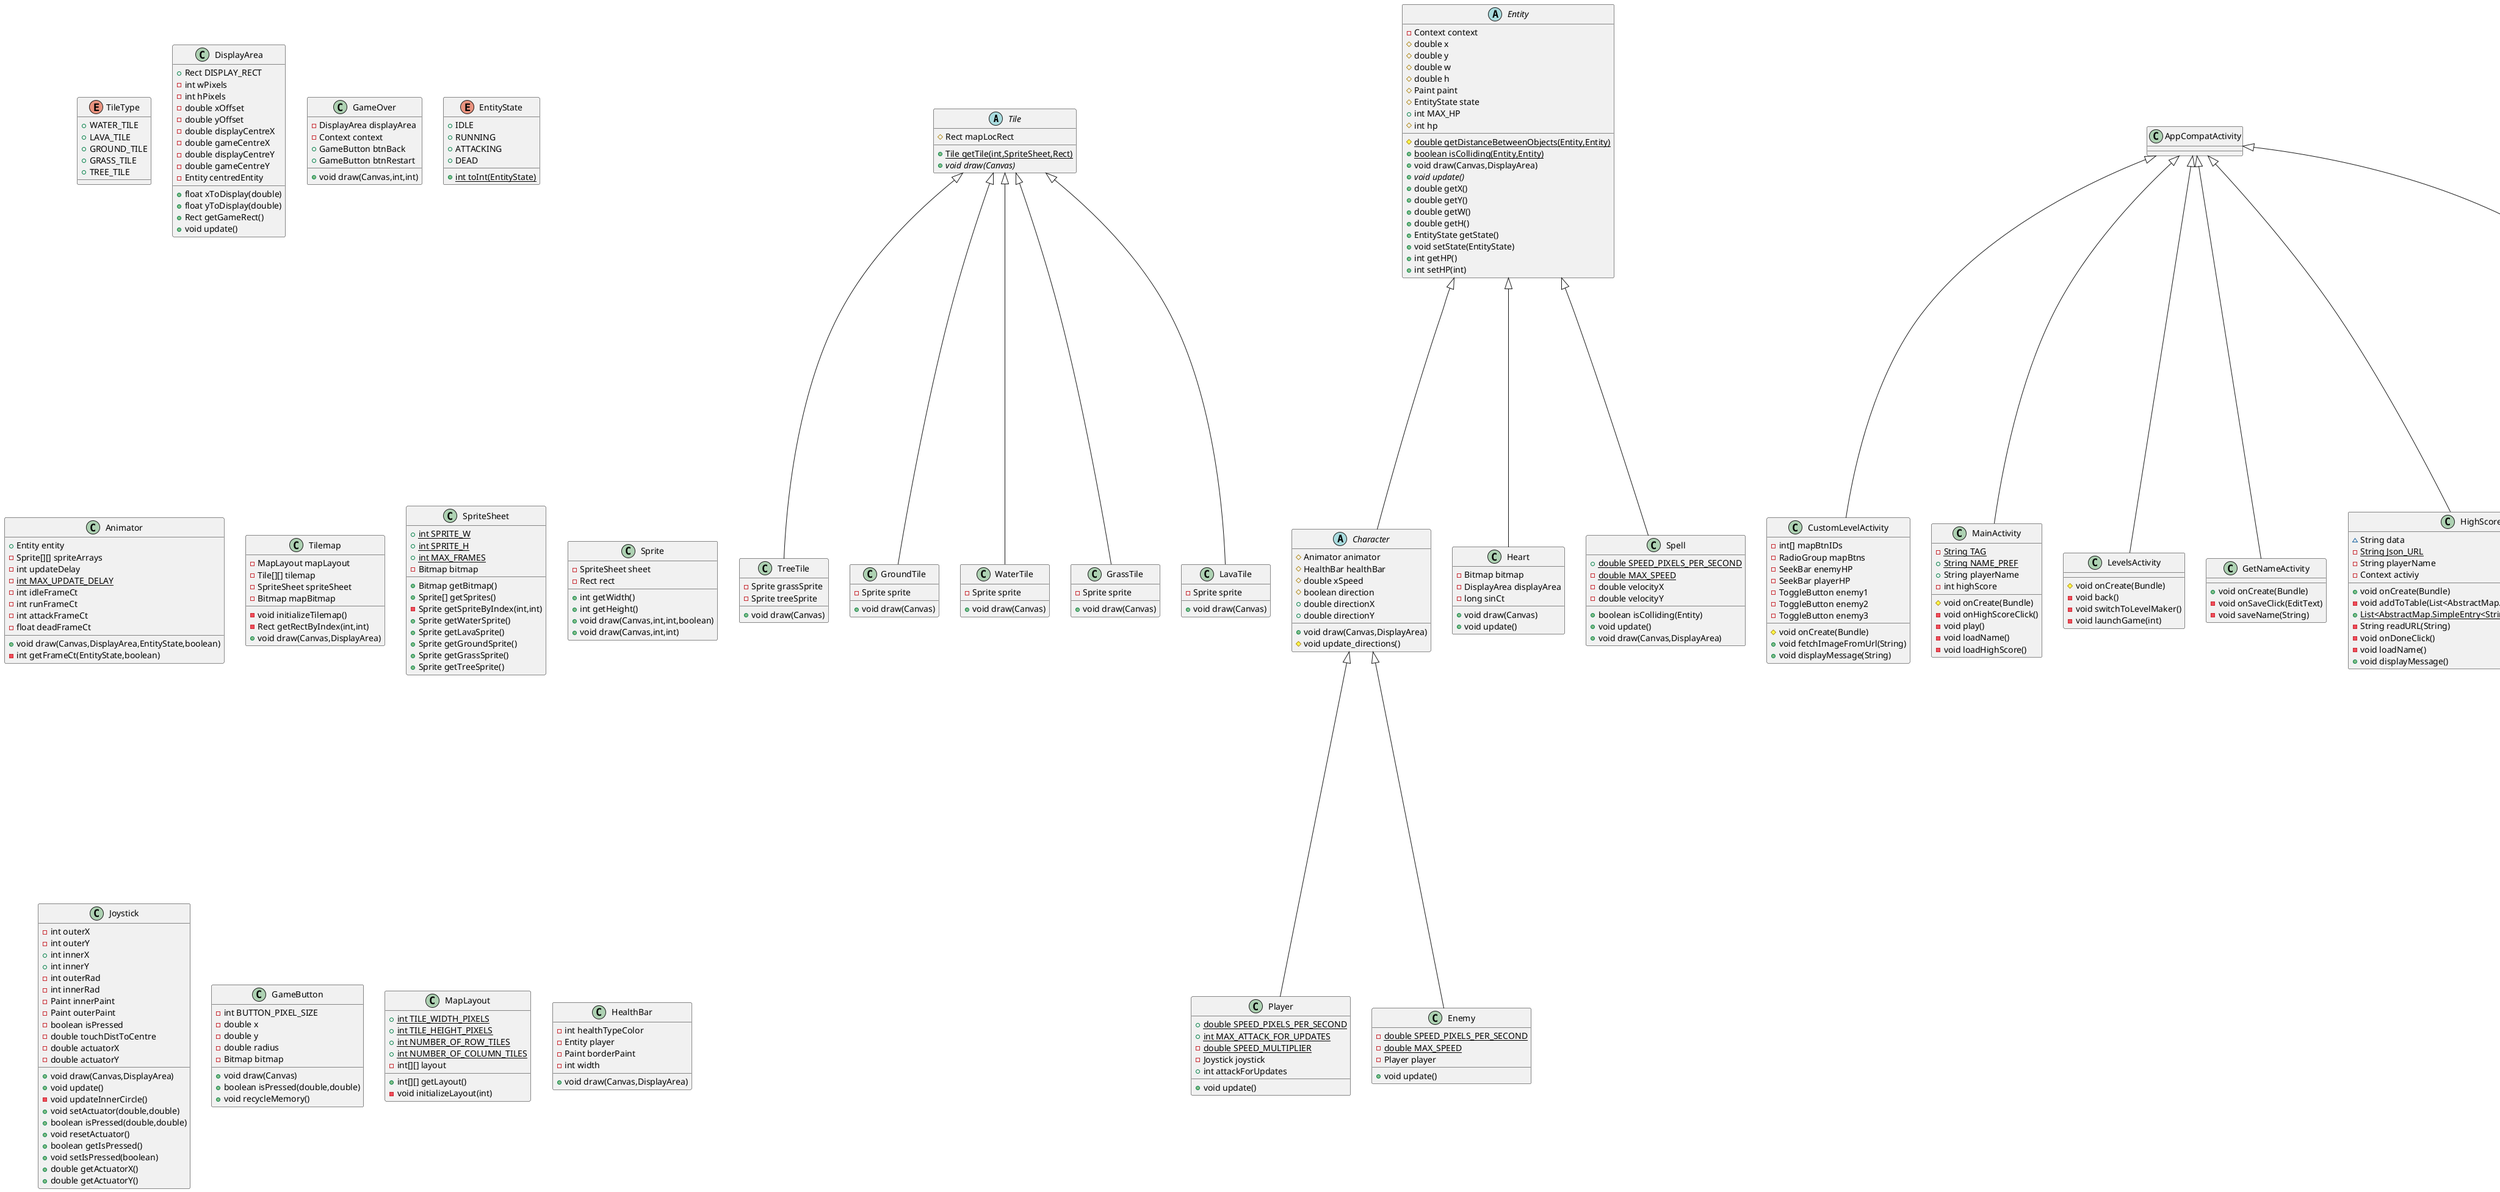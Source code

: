 @startuml
abstract class Tile {
# Rect mapLocRect
+ {static} Tile getTile(int,SpriteSheet,Rect)
+ {abstract}void draw(Canvas)
}
enum TileType {
+  WATER_TILE
+  LAVA_TILE
+  GROUND_TILE
+  GRASS_TILE
+  TREE_TILE
}
class DisplayArea {
+ Rect DISPLAY_RECT
- int wPixels
- int hPixels
- double xOffset
- double yOffset
- double displayCentreX
- double gameCentreX
- double displayCentreY
- double gameCentreY
- Entity centredEntity
+ float xToDisplay(double)
+ float yToDisplay(double)
+ Rect getGameRect()
+ void update()
}
abstract class Character {
# Animator animator
# HealthBar healthBar
# double xSpeed
# boolean direction
+ double directionX
+ double directionY
+ void draw(Canvas,DisplayArea)
# void update_directions()
}
class TreeTile {
- Sprite grassSprite
- Sprite treeSprite
+ void draw(Canvas)
}
class GroundTile {
- Sprite sprite
+ void draw(Canvas)
}
class CustomLevelActivity {
- int[] mapBtnIDs
- RadioGroup mapBtns
- SeekBar enemyHP
- SeekBar playerHP
- ToggleButton enemy1
- ToggleButton enemy2
- ToggleButton enemy3
# void onCreate(Bundle)
+ void fetchImageFromUrl(String)
+ void displayMessage(String)
}
class GameOver {
- DisplayArea displayArea
- Context context
+ GameButton btnBack
+ GameButton btnRestart
+ void draw(Canvas,int,int)
}
class MainActivity {
- {static} String TAG
+ {static} String NAME_PREF
+ String playerName
- int highScore
# void onCreate(Bundle)
- void onHighScoreClick()
- void play()
- void loadName()
- void loadHighScore()
}
enum EntityState {
+  IDLE
+  RUNNING
+  ATTACKING
+  DEAD
+ {static} int toInt(EntityState)
}
class Animator {
+ Entity entity
- Sprite[][] spriteArrays
- int updateDelay
- {static} int MAX_UPDATE_DELAY
- int idleFrameCt
- int runFrameCt
- int attackFrameCt
- float deadFrameCt
+ void draw(Canvas,DisplayArea,EntityState,boolean)
- int getFrameCt(EntityState,boolean)
}
class HTTPRequest {
- {static} String Score_URL
- String name
- int highScore
- Activity activity
+ void send()
+ void run()
+ void displayMessage(String)
}
class WaterTile {
- Sprite sprite
+ void draw(Canvas)
}
class LevelsActivity {
# void onCreate(Bundle)
- void back()
- void switchToLevelMaker()
- void launchGame(int)
}
class Heart {
- Bitmap bitmap
- DisplayArea displayArea
- long sinCt
+ void draw(Canvas)
+ void update()
}
class GetNameActivity {
+ void onCreate(Bundle)
- void onSaveClick(EditText)
- void saveName(String)
}
class HighScoresActivity {
~ String data
- {static} String Json_URL
- String playerName
- Context activiy
+ void onCreate(Bundle)
- void addToTable(List<AbstractMap.SimpleEntry<String,String>>)
+ {static} List<AbstractMap.SimpleEntry<String,String>> parseString(String)
- String readURL(String)
- void onDoneClick()
- void loadName()
+ void displayMessage()
}
class Tilemap {
- MapLayout mapLayout
- Tile[][] tilemap
- SpriteSheet spriteSheet
- Bitmap mapBitmap
- void initializeTilemap()
- Rect getRectByIndex(int,int)
+ void draw(Canvas,DisplayArea)
}
class Game {
- {static} int SPELL_DISTANCE
- boolean[] customEnemyToggle
- int customEnemyHP
- List<Heart> heartsList
- int heartsCt
- double UPDATES_PER_SPAWN
- double updatesUntilNextSpawn
- Player player
- GameOver gameOver
- GameButton btnBack
- ArrayList<Sprite[][]> enemySpriteList
- int level
- GameLoop gameLoop
- Context context
- Activity activity
- Joystick joystick
- DisplayArea displayArea
- Tilemap tilemap
- List<Enemy> enemyList
- int spellCt
- int joystickID
- List<Spell> spells
- float lastTouchX
- float lastTouchY
- Vector<Double> spellDirection
- int score
- boolean isGameOver
- int highScore
- boolean recycling
+ void displayFPS(Canvas)
+ void displayUPS(Canvas)
+ void displayScore(Canvas)
+ void surfaceCreated(SurfaceHolder)
+ void surfaceChanged(SurfaceHolder,int,int,int)
+ void surfaceDestroyed(SurfaceHolder)
+ void displayMessage(String)
+ boolean onTouchEvent(MotionEvent)
+ void draw(Canvas)
+ void update()
- void optimiseMemory()
+ boolean readyToSpawn()
- void onGameOver()
- void saveHighScore()
- void playDeathSound()
+ void pause()
}
class SpriteSheet {
+ {static} int SPRITE_W
+ {static} int SPRITE_H
+ {static} int MAX_FRAMES
- Bitmap bitmap
+ Bitmap getBitmap()
+ Sprite[] getSprites()
- Sprite getSpriteByIndex(int,int)
+ Sprite getWaterSprite()
+ Sprite getLavaSprite()
+ Sprite getGroundSprite()
+ Sprite getGrassSprite()
+ Sprite getTreeSprite()
}
class GameActivity {
+ {static} String TAG
+ {static} String SHARED_PREFS
+ {static} String HIGH_SCORE
- Game game
- int highScore
# void onCreate(Bundle)
- void loadHighScore()
# void onPause()
- void back()
}
class Spell {
+ {static} double SPEED_PIXELS_PER_SECOND
- {static} double MAX_SPEED
- double velocityX
- double velocityY
+ boolean isColliding(Entity)
+ void update()
+ void draw(Canvas,DisplayArea)
}
class Sprite {
- SpriteSheet sheet
- Rect rect
+ int getWidth()
+ int getHeight()
+ void draw(Canvas,int,int,boolean)
+ void draw(Canvas,int,int)
}
class Joystick {
- int outerX
- int outerY
+ int innerX
+ int innerY
- int outerRad
- int innerRad
- Paint innerPaint
- Paint outerPaint
- boolean isPressed
- double touchDistToCentre
- double actuatorX
- double actuatorY
+ void draw(Canvas,DisplayArea)
+ void update()
- void updateInnerCircle()
+ void setActuator(double,double)
+ boolean isPressed(double,double)
+ void resetActuator()
+ boolean getIsPressed()
+ void setIsPressed(boolean)
+ double getActuatorX()
+ double getActuatorY()
}
class GrassTile {
- Sprite sprite
+ void draw(Canvas)
}
class LavaTile {
- Sprite sprite
+ void draw(Canvas)
}
class GameButton {
- int BUTTON_PIXEL_SIZE
- double x
- double y
- double radius
- Bitmap bitmap
+ void draw(Canvas)
+ boolean isPressed(double,double)
+ void recycleMemory()
}
class Player {
+ {static} double SPEED_PIXELS_PER_SECOND
+ {static} int MAX_ATTACK_FOR_UPDATES
- {static} double SPEED_MULTIPLIER
- Joystick joystick
+ int attackForUpdates
+ void update()
}
class MapLayout {
+ {static} int TILE_WIDTH_PIXELS
+ {static} int TILE_HEIGHT_PIXELS
+ {static} int NUMBER_OF_ROW_TILES
+ {static} int NUMBER_OF_COLUMN_TILES
- int[][] layout
+ int[][] getLayout()
- void initializeLayout(int)
}
class Enemy {
- {static} double SPEED_PIXELS_PER_SECOND
- {static} double MAX_SPEED
- Player player
+ void update()
}
abstract class Entity {
- Context context
# double x
# double y
# double w
# double h
# Paint paint
# EntityState state
+ int MAX_HP
# int hp
# {static} double getDistanceBetweenObjects(Entity,Entity)
+ {static} boolean isColliding(Entity,Entity)
+ void draw(Canvas,DisplayArea)
+ {abstract}void update()
+ double getX()
+ double getY()
+ double getW()
+ double getH()
+ EntityState getState()
+ void setState(EntityState)
+ int getHP()
+ int setHP(int)
}
class HealthBar {
- int healthTypeColor
- Entity player
- Paint borderPaint
- int width
+ void draw(Canvas,DisplayArea)
}
class GameLoop {
+ {static} double MAX_UPS
- {static} double UPS_FREQUENCY
- double avgUPS
- double avgFPS
- boolean isRunning
- SurfaceHolder surfaceHolder
- Game game
+ double getAvgFPS()
+ double getAvgUPS()
+ void startLoop()
+ void stopLoop()
+ void run()
}


Entity <|-- Character
Tile <|-- TreeTile
Tile <|-- GroundTile
AppCompatActivity <|-- CustomLevelActivity
AppCompatActivity <|-- MainActivity
Thread <|-- HTTPRequest
Tile <|-- WaterTile
AppCompatActivity <|-- LevelsActivity
Entity <|-- Heart
AppCompatActivity <|-- GetNameActivity
AppCompatActivity <|-- HighScoresActivity
Callback <|.. Game
SurfaceView <|-- Game
AppCompatActivity <|-- GameActivity
Entity <|-- Spell
Tile <|-- GrassTile
Tile <|-- LavaTile
Character <|-- Player
Character <|-- Enemy
Thread <|-- GameLoop
@enduml